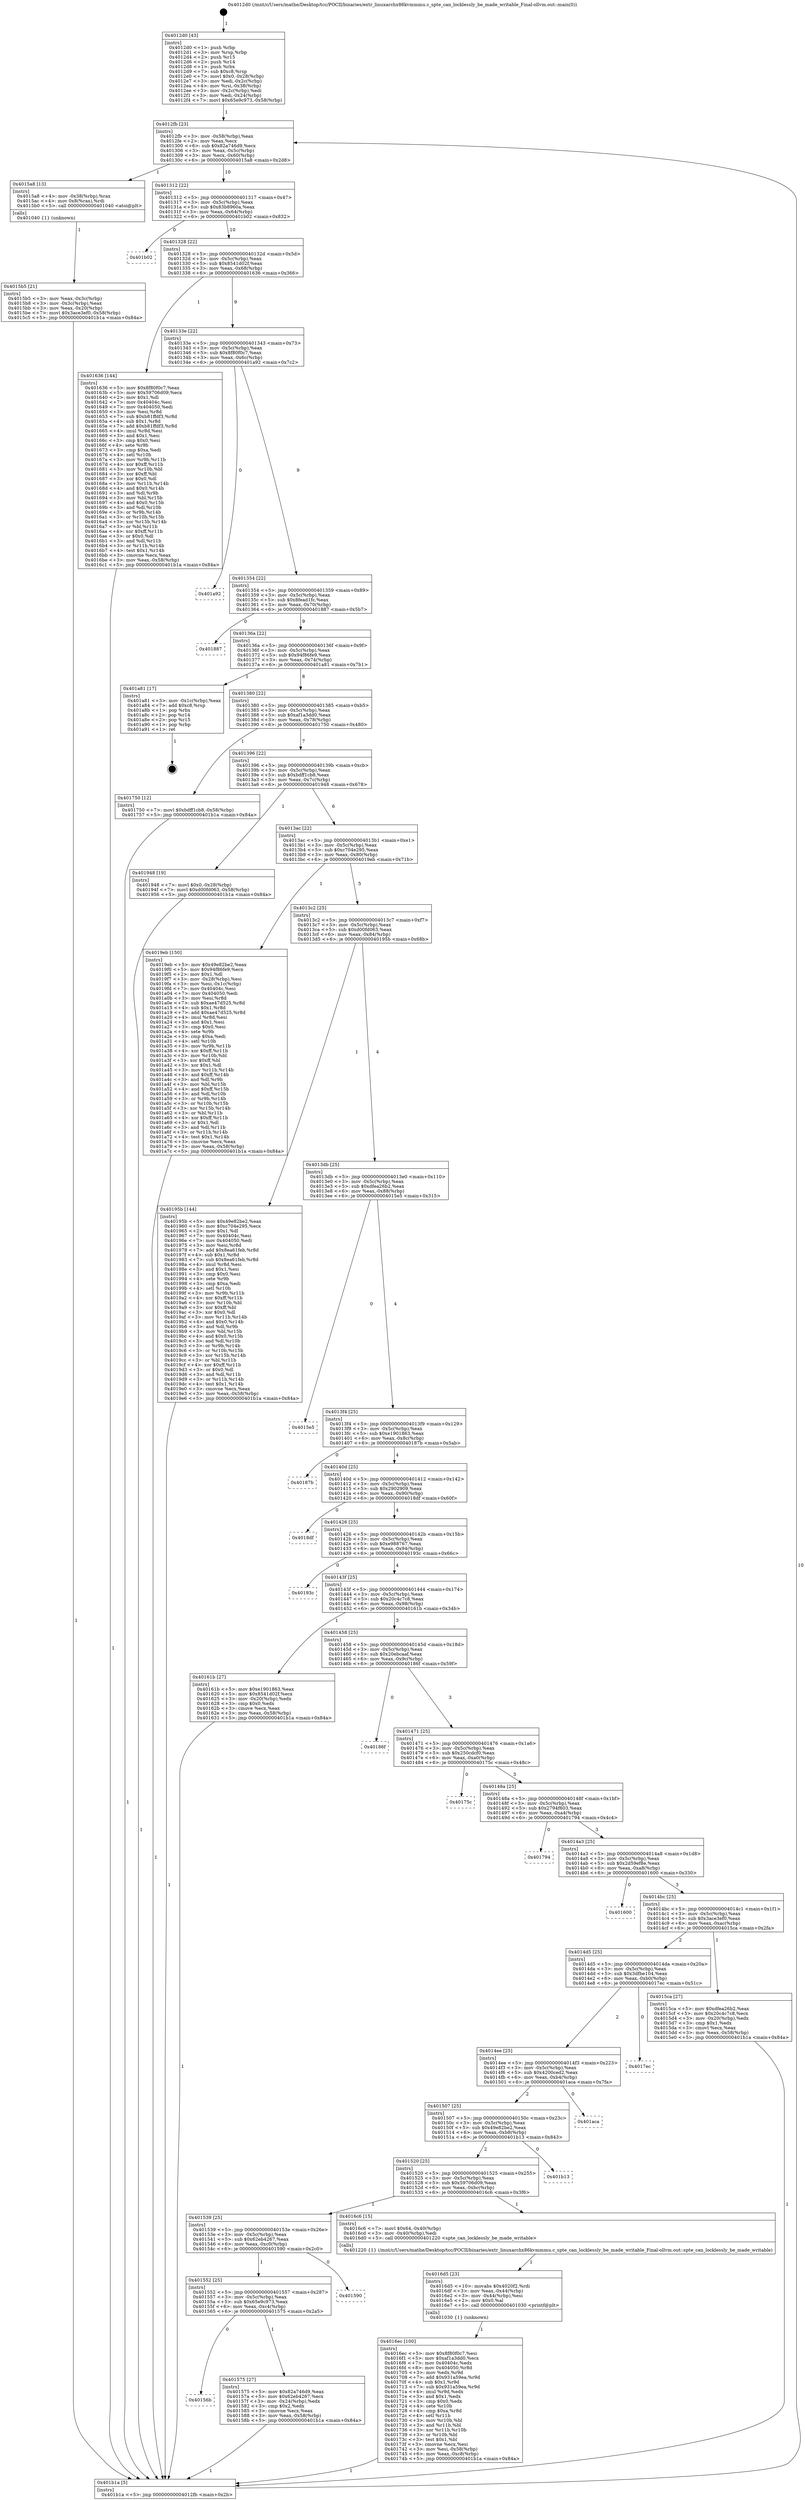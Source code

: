 digraph "0x4012d0" {
  label = "0x4012d0 (/mnt/c/Users/mathe/Desktop/tcc/POCII/binaries/extr_linuxarchx86kvmmmu.c_spte_can_locklessly_be_made_writable_Final-ollvm.out::main(0))"
  labelloc = "t"
  node[shape=record]

  Entry [label="",width=0.3,height=0.3,shape=circle,fillcolor=black,style=filled]
  "0x4012fb" [label="{
     0x4012fb [23]\l
     | [instrs]\l
     &nbsp;&nbsp;0x4012fb \<+3\>: mov -0x58(%rbp),%eax\l
     &nbsp;&nbsp;0x4012fe \<+2\>: mov %eax,%ecx\l
     &nbsp;&nbsp;0x401300 \<+6\>: sub $0x82a746d9,%ecx\l
     &nbsp;&nbsp;0x401306 \<+3\>: mov %eax,-0x5c(%rbp)\l
     &nbsp;&nbsp;0x401309 \<+3\>: mov %ecx,-0x60(%rbp)\l
     &nbsp;&nbsp;0x40130c \<+6\>: je 00000000004015a8 \<main+0x2d8\>\l
  }"]
  "0x4015a8" [label="{
     0x4015a8 [13]\l
     | [instrs]\l
     &nbsp;&nbsp;0x4015a8 \<+4\>: mov -0x38(%rbp),%rax\l
     &nbsp;&nbsp;0x4015ac \<+4\>: mov 0x8(%rax),%rdi\l
     &nbsp;&nbsp;0x4015b0 \<+5\>: call 0000000000401040 \<atoi@plt\>\l
     | [calls]\l
     &nbsp;&nbsp;0x401040 \{1\} (unknown)\l
  }"]
  "0x401312" [label="{
     0x401312 [22]\l
     | [instrs]\l
     &nbsp;&nbsp;0x401312 \<+5\>: jmp 0000000000401317 \<main+0x47\>\l
     &nbsp;&nbsp;0x401317 \<+3\>: mov -0x5c(%rbp),%eax\l
     &nbsp;&nbsp;0x40131a \<+5\>: sub $0x83b8960a,%eax\l
     &nbsp;&nbsp;0x40131f \<+3\>: mov %eax,-0x64(%rbp)\l
     &nbsp;&nbsp;0x401322 \<+6\>: je 0000000000401b02 \<main+0x832\>\l
  }"]
  Exit [label="",width=0.3,height=0.3,shape=circle,fillcolor=black,style=filled,peripheries=2]
  "0x401b02" [label="{
     0x401b02\l
  }", style=dashed]
  "0x401328" [label="{
     0x401328 [22]\l
     | [instrs]\l
     &nbsp;&nbsp;0x401328 \<+5\>: jmp 000000000040132d \<main+0x5d\>\l
     &nbsp;&nbsp;0x40132d \<+3\>: mov -0x5c(%rbp),%eax\l
     &nbsp;&nbsp;0x401330 \<+5\>: sub $0x8541d02f,%eax\l
     &nbsp;&nbsp;0x401335 \<+3\>: mov %eax,-0x68(%rbp)\l
     &nbsp;&nbsp;0x401338 \<+6\>: je 0000000000401636 \<main+0x366\>\l
  }"]
  "0x4016ec" [label="{
     0x4016ec [100]\l
     | [instrs]\l
     &nbsp;&nbsp;0x4016ec \<+5\>: mov $0x8f80f0c7,%esi\l
     &nbsp;&nbsp;0x4016f1 \<+5\>: mov $0xaf1a3dd0,%ecx\l
     &nbsp;&nbsp;0x4016f6 \<+7\>: mov 0x40404c,%edx\l
     &nbsp;&nbsp;0x4016fd \<+8\>: mov 0x404050,%r8d\l
     &nbsp;&nbsp;0x401705 \<+3\>: mov %edx,%r9d\l
     &nbsp;&nbsp;0x401708 \<+7\>: add $0x931a59ea,%r9d\l
     &nbsp;&nbsp;0x40170f \<+4\>: sub $0x1,%r9d\l
     &nbsp;&nbsp;0x401713 \<+7\>: sub $0x931a59ea,%r9d\l
     &nbsp;&nbsp;0x40171a \<+4\>: imul %r9d,%edx\l
     &nbsp;&nbsp;0x40171e \<+3\>: and $0x1,%edx\l
     &nbsp;&nbsp;0x401721 \<+3\>: cmp $0x0,%edx\l
     &nbsp;&nbsp;0x401724 \<+4\>: sete %r10b\l
     &nbsp;&nbsp;0x401728 \<+4\>: cmp $0xa,%r8d\l
     &nbsp;&nbsp;0x40172c \<+4\>: setl %r11b\l
     &nbsp;&nbsp;0x401730 \<+3\>: mov %r10b,%bl\l
     &nbsp;&nbsp;0x401733 \<+3\>: and %r11b,%bl\l
     &nbsp;&nbsp;0x401736 \<+3\>: xor %r11b,%r10b\l
     &nbsp;&nbsp;0x401739 \<+3\>: or %r10b,%bl\l
     &nbsp;&nbsp;0x40173c \<+3\>: test $0x1,%bl\l
     &nbsp;&nbsp;0x40173f \<+3\>: cmovne %ecx,%esi\l
     &nbsp;&nbsp;0x401742 \<+3\>: mov %esi,-0x58(%rbp)\l
     &nbsp;&nbsp;0x401745 \<+6\>: mov %eax,-0xc8(%rbp)\l
     &nbsp;&nbsp;0x40174b \<+5\>: jmp 0000000000401b1a \<main+0x84a\>\l
  }"]
  "0x401636" [label="{
     0x401636 [144]\l
     | [instrs]\l
     &nbsp;&nbsp;0x401636 \<+5\>: mov $0x8f80f0c7,%eax\l
     &nbsp;&nbsp;0x40163b \<+5\>: mov $0x59706d09,%ecx\l
     &nbsp;&nbsp;0x401640 \<+2\>: mov $0x1,%dl\l
     &nbsp;&nbsp;0x401642 \<+7\>: mov 0x40404c,%esi\l
     &nbsp;&nbsp;0x401649 \<+7\>: mov 0x404050,%edi\l
     &nbsp;&nbsp;0x401650 \<+3\>: mov %esi,%r8d\l
     &nbsp;&nbsp;0x401653 \<+7\>: sub $0xb81ffdf3,%r8d\l
     &nbsp;&nbsp;0x40165a \<+4\>: sub $0x1,%r8d\l
     &nbsp;&nbsp;0x40165e \<+7\>: add $0xb81ffdf3,%r8d\l
     &nbsp;&nbsp;0x401665 \<+4\>: imul %r8d,%esi\l
     &nbsp;&nbsp;0x401669 \<+3\>: and $0x1,%esi\l
     &nbsp;&nbsp;0x40166c \<+3\>: cmp $0x0,%esi\l
     &nbsp;&nbsp;0x40166f \<+4\>: sete %r9b\l
     &nbsp;&nbsp;0x401673 \<+3\>: cmp $0xa,%edi\l
     &nbsp;&nbsp;0x401676 \<+4\>: setl %r10b\l
     &nbsp;&nbsp;0x40167a \<+3\>: mov %r9b,%r11b\l
     &nbsp;&nbsp;0x40167d \<+4\>: xor $0xff,%r11b\l
     &nbsp;&nbsp;0x401681 \<+3\>: mov %r10b,%bl\l
     &nbsp;&nbsp;0x401684 \<+3\>: xor $0xff,%bl\l
     &nbsp;&nbsp;0x401687 \<+3\>: xor $0x0,%dl\l
     &nbsp;&nbsp;0x40168a \<+3\>: mov %r11b,%r14b\l
     &nbsp;&nbsp;0x40168d \<+4\>: and $0x0,%r14b\l
     &nbsp;&nbsp;0x401691 \<+3\>: and %dl,%r9b\l
     &nbsp;&nbsp;0x401694 \<+3\>: mov %bl,%r15b\l
     &nbsp;&nbsp;0x401697 \<+4\>: and $0x0,%r15b\l
     &nbsp;&nbsp;0x40169b \<+3\>: and %dl,%r10b\l
     &nbsp;&nbsp;0x40169e \<+3\>: or %r9b,%r14b\l
     &nbsp;&nbsp;0x4016a1 \<+3\>: or %r10b,%r15b\l
     &nbsp;&nbsp;0x4016a4 \<+3\>: xor %r15b,%r14b\l
     &nbsp;&nbsp;0x4016a7 \<+3\>: or %bl,%r11b\l
     &nbsp;&nbsp;0x4016aa \<+4\>: xor $0xff,%r11b\l
     &nbsp;&nbsp;0x4016ae \<+3\>: or $0x0,%dl\l
     &nbsp;&nbsp;0x4016b1 \<+3\>: and %dl,%r11b\l
     &nbsp;&nbsp;0x4016b4 \<+3\>: or %r11b,%r14b\l
     &nbsp;&nbsp;0x4016b7 \<+4\>: test $0x1,%r14b\l
     &nbsp;&nbsp;0x4016bb \<+3\>: cmovne %ecx,%eax\l
     &nbsp;&nbsp;0x4016be \<+3\>: mov %eax,-0x58(%rbp)\l
     &nbsp;&nbsp;0x4016c1 \<+5\>: jmp 0000000000401b1a \<main+0x84a\>\l
  }"]
  "0x40133e" [label="{
     0x40133e [22]\l
     | [instrs]\l
     &nbsp;&nbsp;0x40133e \<+5\>: jmp 0000000000401343 \<main+0x73\>\l
     &nbsp;&nbsp;0x401343 \<+3\>: mov -0x5c(%rbp),%eax\l
     &nbsp;&nbsp;0x401346 \<+5\>: sub $0x8f80f0c7,%eax\l
     &nbsp;&nbsp;0x40134b \<+3\>: mov %eax,-0x6c(%rbp)\l
     &nbsp;&nbsp;0x40134e \<+6\>: je 0000000000401a92 \<main+0x7c2\>\l
  }"]
  "0x4016d5" [label="{
     0x4016d5 [23]\l
     | [instrs]\l
     &nbsp;&nbsp;0x4016d5 \<+10\>: movabs $0x4020f2,%rdi\l
     &nbsp;&nbsp;0x4016df \<+3\>: mov %eax,-0x44(%rbp)\l
     &nbsp;&nbsp;0x4016e2 \<+3\>: mov -0x44(%rbp),%esi\l
     &nbsp;&nbsp;0x4016e5 \<+2\>: mov $0x0,%al\l
     &nbsp;&nbsp;0x4016e7 \<+5\>: call 0000000000401030 \<printf@plt\>\l
     | [calls]\l
     &nbsp;&nbsp;0x401030 \{1\} (unknown)\l
  }"]
  "0x401a92" [label="{
     0x401a92\l
  }", style=dashed]
  "0x401354" [label="{
     0x401354 [22]\l
     | [instrs]\l
     &nbsp;&nbsp;0x401354 \<+5\>: jmp 0000000000401359 \<main+0x89\>\l
     &nbsp;&nbsp;0x401359 \<+3\>: mov -0x5c(%rbp),%eax\l
     &nbsp;&nbsp;0x40135c \<+5\>: sub $0x8fead1fc,%eax\l
     &nbsp;&nbsp;0x401361 \<+3\>: mov %eax,-0x70(%rbp)\l
     &nbsp;&nbsp;0x401364 \<+6\>: je 0000000000401887 \<main+0x5b7\>\l
  }"]
  "0x4015b5" [label="{
     0x4015b5 [21]\l
     | [instrs]\l
     &nbsp;&nbsp;0x4015b5 \<+3\>: mov %eax,-0x3c(%rbp)\l
     &nbsp;&nbsp;0x4015b8 \<+3\>: mov -0x3c(%rbp),%eax\l
     &nbsp;&nbsp;0x4015bb \<+3\>: mov %eax,-0x20(%rbp)\l
     &nbsp;&nbsp;0x4015be \<+7\>: movl $0x3ace3ef0,-0x58(%rbp)\l
     &nbsp;&nbsp;0x4015c5 \<+5\>: jmp 0000000000401b1a \<main+0x84a\>\l
  }"]
  "0x401887" [label="{
     0x401887\l
  }", style=dashed]
  "0x40136a" [label="{
     0x40136a [22]\l
     | [instrs]\l
     &nbsp;&nbsp;0x40136a \<+5\>: jmp 000000000040136f \<main+0x9f\>\l
     &nbsp;&nbsp;0x40136f \<+3\>: mov -0x5c(%rbp),%eax\l
     &nbsp;&nbsp;0x401372 \<+5\>: sub $0x94f86fe9,%eax\l
     &nbsp;&nbsp;0x401377 \<+3\>: mov %eax,-0x74(%rbp)\l
     &nbsp;&nbsp;0x40137a \<+6\>: je 0000000000401a81 \<main+0x7b1\>\l
  }"]
  "0x4012d0" [label="{
     0x4012d0 [43]\l
     | [instrs]\l
     &nbsp;&nbsp;0x4012d0 \<+1\>: push %rbp\l
     &nbsp;&nbsp;0x4012d1 \<+3\>: mov %rsp,%rbp\l
     &nbsp;&nbsp;0x4012d4 \<+2\>: push %r15\l
     &nbsp;&nbsp;0x4012d6 \<+2\>: push %r14\l
     &nbsp;&nbsp;0x4012d8 \<+1\>: push %rbx\l
     &nbsp;&nbsp;0x4012d9 \<+7\>: sub $0xc8,%rsp\l
     &nbsp;&nbsp;0x4012e0 \<+7\>: movl $0x0,-0x28(%rbp)\l
     &nbsp;&nbsp;0x4012e7 \<+3\>: mov %edi,-0x2c(%rbp)\l
     &nbsp;&nbsp;0x4012ea \<+4\>: mov %rsi,-0x38(%rbp)\l
     &nbsp;&nbsp;0x4012ee \<+3\>: mov -0x2c(%rbp),%edi\l
     &nbsp;&nbsp;0x4012f1 \<+3\>: mov %edi,-0x24(%rbp)\l
     &nbsp;&nbsp;0x4012f4 \<+7\>: movl $0x65e9c973,-0x58(%rbp)\l
  }"]
  "0x401a81" [label="{
     0x401a81 [17]\l
     | [instrs]\l
     &nbsp;&nbsp;0x401a81 \<+3\>: mov -0x1c(%rbp),%eax\l
     &nbsp;&nbsp;0x401a84 \<+7\>: add $0xc8,%rsp\l
     &nbsp;&nbsp;0x401a8b \<+1\>: pop %rbx\l
     &nbsp;&nbsp;0x401a8c \<+2\>: pop %r14\l
     &nbsp;&nbsp;0x401a8e \<+2\>: pop %r15\l
     &nbsp;&nbsp;0x401a90 \<+1\>: pop %rbp\l
     &nbsp;&nbsp;0x401a91 \<+1\>: ret\l
  }"]
  "0x401380" [label="{
     0x401380 [22]\l
     | [instrs]\l
     &nbsp;&nbsp;0x401380 \<+5\>: jmp 0000000000401385 \<main+0xb5\>\l
     &nbsp;&nbsp;0x401385 \<+3\>: mov -0x5c(%rbp),%eax\l
     &nbsp;&nbsp;0x401388 \<+5\>: sub $0xaf1a3dd0,%eax\l
     &nbsp;&nbsp;0x40138d \<+3\>: mov %eax,-0x78(%rbp)\l
     &nbsp;&nbsp;0x401390 \<+6\>: je 0000000000401750 \<main+0x480\>\l
  }"]
  "0x401b1a" [label="{
     0x401b1a [5]\l
     | [instrs]\l
     &nbsp;&nbsp;0x401b1a \<+5\>: jmp 00000000004012fb \<main+0x2b\>\l
  }"]
  "0x401750" [label="{
     0x401750 [12]\l
     | [instrs]\l
     &nbsp;&nbsp;0x401750 \<+7\>: movl $0xbdff1cb8,-0x58(%rbp)\l
     &nbsp;&nbsp;0x401757 \<+5\>: jmp 0000000000401b1a \<main+0x84a\>\l
  }"]
  "0x401396" [label="{
     0x401396 [22]\l
     | [instrs]\l
     &nbsp;&nbsp;0x401396 \<+5\>: jmp 000000000040139b \<main+0xcb\>\l
     &nbsp;&nbsp;0x40139b \<+3\>: mov -0x5c(%rbp),%eax\l
     &nbsp;&nbsp;0x40139e \<+5\>: sub $0xbdff1cb8,%eax\l
     &nbsp;&nbsp;0x4013a3 \<+3\>: mov %eax,-0x7c(%rbp)\l
     &nbsp;&nbsp;0x4013a6 \<+6\>: je 0000000000401948 \<main+0x678\>\l
  }"]
  "0x40156b" [label="{
     0x40156b\l
  }", style=dashed]
  "0x401948" [label="{
     0x401948 [19]\l
     | [instrs]\l
     &nbsp;&nbsp;0x401948 \<+7\>: movl $0x0,-0x28(%rbp)\l
     &nbsp;&nbsp;0x40194f \<+7\>: movl $0xd00fd063,-0x58(%rbp)\l
     &nbsp;&nbsp;0x401956 \<+5\>: jmp 0000000000401b1a \<main+0x84a\>\l
  }"]
  "0x4013ac" [label="{
     0x4013ac [22]\l
     | [instrs]\l
     &nbsp;&nbsp;0x4013ac \<+5\>: jmp 00000000004013b1 \<main+0xe1\>\l
     &nbsp;&nbsp;0x4013b1 \<+3\>: mov -0x5c(%rbp),%eax\l
     &nbsp;&nbsp;0x4013b4 \<+5\>: sub $0xc704e295,%eax\l
     &nbsp;&nbsp;0x4013b9 \<+3\>: mov %eax,-0x80(%rbp)\l
     &nbsp;&nbsp;0x4013bc \<+6\>: je 00000000004019eb \<main+0x71b\>\l
  }"]
  "0x401575" [label="{
     0x401575 [27]\l
     | [instrs]\l
     &nbsp;&nbsp;0x401575 \<+5\>: mov $0x82a746d9,%eax\l
     &nbsp;&nbsp;0x40157a \<+5\>: mov $0x62eb4267,%ecx\l
     &nbsp;&nbsp;0x40157f \<+3\>: mov -0x24(%rbp),%edx\l
     &nbsp;&nbsp;0x401582 \<+3\>: cmp $0x2,%edx\l
     &nbsp;&nbsp;0x401585 \<+3\>: cmovne %ecx,%eax\l
     &nbsp;&nbsp;0x401588 \<+3\>: mov %eax,-0x58(%rbp)\l
     &nbsp;&nbsp;0x40158b \<+5\>: jmp 0000000000401b1a \<main+0x84a\>\l
  }"]
  "0x4019eb" [label="{
     0x4019eb [150]\l
     | [instrs]\l
     &nbsp;&nbsp;0x4019eb \<+5\>: mov $0x49e82be2,%eax\l
     &nbsp;&nbsp;0x4019f0 \<+5\>: mov $0x94f86fe9,%ecx\l
     &nbsp;&nbsp;0x4019f5 \<+2\>: mov $0x1,%dl\l
     &nbsp;&nbsp;0x4019f7 \<+3\>: mov -0x28(%rbp),%esi\l
     &nbsp;&nbsp;0x4019fa \<+3\>: mov %esi,-0x1c(%rbp)\l
     &nbsp;&nbsp;0x4019fd \<+7\>: mov 0x40404c,%esi\l
     &nbsp;&nbsp;0x401a04 \<+7\>: mov 0x404050,%edi\l
     &nbsp;&nbsp;0x401a0b \<+3\>: mov %esi,%r8d\l
     &nbsp;&nbsp;0x401a0e \<+7\>: sub $0xae47d525,%r8d\l
     &nbsp;&nbsp;0x401a15 \<+4\>: sub $0x1,%r8d\l
     &nbsp;&nbsp;0x401a19 \<+7\>: add $0xae47d525,%r8d\l
     &nbsp;&nbsp;0x401a20 \<+4\>: imul %r8d,%esi\l
     &nbsp;&nbsp;0x401a24 \<+3\>: and $0x1,%esi\l
     &nbsp;&nbsp;0x401a27 \<+3\>: cmp $0x0,%esi\l
     &nbsp;&nbsp;0x401a2a \<+4\>: sete %r9b\l
     &nbsp;&nbsp;0x401a2e \<+3\>: cmp $0xa,%edi\l
     &nbsp;&nbsp;0x401a31 \<+4\>: setl %r10b\l
     &nbsp;&nbsp;0x401a35 \<+3\>: mov %r9b,%r11b\l
     &nbsp;&nbsp;0x401a38 \<+4\>: xor $0xff,%r11b\l
     &nbsp;&nbsp;0x401a3c \<+3\>: mov %r10b,%bl\l
     &nbsp;&nbsp;0x401a3f \<+3\>: xor $0xff,%bl\l
     &nbsp;&nbsp;0x401a42 \<+3\>: xor $0x1,%dl\l
     &nbsp;&nbsp;0x401a45 \<+3\>: mov %r11b,%r14b\l
     &nbsp;&nbsp;0x401a48 \<+4\>: and $0xff,%r14b\l
     &nbsp;&nbsp;0x401a4c \<+3\>: and %dl,%r9b\l
     &nbsp;&nbsp;0x401a4f \<+3\>: mov %bl,%r15b\l
     &nbsp;&nbsp;0x401a52 \<+4\>: and $0xff,%r15b\l
     &nbsp;&nbsp;0x401a56 \<+3\>: and %dl,%r10b\l
     &nbsp;&nbsp;0x401a59 \<+3\>: or %r9b,%r14b\l
     &nbsp;&nbsp;0x401a5c \<+3\>: or %r10b,%r15b\l
     &nbsp;&nbsp;0x401a5f \<+3\>: xor %r15b,%r14b\l
     &nbsp;&nbsp;0x401a62 \<+3\>: or %bl,%r11b\l
     &nbsp;&nbsp;0x401a65 \<+4\>: xor $0xff,%r11b\l
     &nbsp;&nbsp;0x401a69 \<+3\>: or $0x1,%dl\l
     &nbsp;&nbsp;0x401a6c \<+3\>: and %dl,%r11b\l
     &nbsp;&nbsp;0x401a6f \<+3\>: or %r11b,%r14b\l
     &nbsp;&nbsp;0x401a72 \<+4\>: test $0x1,%r14b\l
     &nbsp;&nbsp;0x401a76 \<+3\>: cmovne %ecx,%eax\l
     &nbsp;&nbsp;0x401a79 \<+3\>: mov %eax,-0x58(%rbp)\l
     &nbsp;&nbsp;0x401a7c \<+5\>: jmp 0000000000401b1a \<main+0x84a\>\l
  }"]
  "0x4013c2" [label="{
     0x4013c2 [25]\l
     | [instrs]\l
     &nbsp;&nbsp;0x4013c2 \<+5\>: jmp 00000000004013c7 \<main+0xf7\>\l
     &nbsp;&nbsp;0x4013c7 \<+3\>: mov -0x5c(%rbp),%eax\l
     &nbsp;&nbsp;0x4013ca \<+5\>: sub $0xd00fd063,%eax\l
     &nbsp;&nbsp;0x4013cf \<+6\>: mov %eax,-0x84(%rbp)\l
     &nbsp;&nbsp;0x4013d5 \<+6\>: je 000000000040195b \<main+0x68b\>\l
  }"]
  "0x401552" [label="{
     0x401552 [25]\l
     | [instrs]\l
     &nbsp;&nbsp;0x401552 \<+5\>: jmp 0000000000401557 \<main+0x287\>\l
     &nbsp;&nbsp;0x401557 \<+3\>: mov -0x5c(%rbp),%eax\l
     &nbsp;&nbsp;0x40155a \<+5\>: sub $0x65e9c973,%eax\l
     &nbsp;&nbsp;0x40155f \<+6\>: mov %eax,-0xc4(%rbp)\l
     &nbsp;&nbsp;0x401565 \<+6\>: je 0000000000401575 \<main+0x2a5\>\l
  }"]
  "0x40195b" [label="{
     0x40195b [144]\l
     | [instrs]\l
     &nbsp;&nbsp;0x40195b \<+5\>: mov $0x49e82be2,%eax\l
     &nbsp;&nbsp;0x401960 \<+5\>: mov $0xc704e295,%ecx\l
     &nbsp;&nbsp;0x401965 \<+2\>: mov $0x1,%dl\l
     &nbsp;&nbsp;0x401967 \<+7\>: mov 0x40404c,%esi\l
     &nbsp;&nbsp;0x40196e \<+7\>: mov 0x404050,%edi\l
     &nbsp;&nbsp;0x401975 \<+3\>: mov %esi,%r8d\l
     &nbsp;&nbsp;0x401978 \<+7\>: add $0x8ea61feb,%r8d\l
     &nbsp;&nbsp;0x40197f \<+4\>: sub $0x1,%r8d\l
     &nbsp;&nbsp;0x401983 \<+7\>: sub $0x8ea61feb,%r8d\l
     &nbsp;&nbsp;0x40198a \<+4\>: imul %r8d,%esi\l
     &nbsp;&nbsp;0x40198e \<+3\>: and $0x1,%esi\l
     &nbsp;&nbsp;0x401991 \<+3\>: cmp $0x0,%esi\l
     &nbsp;&nbsp;0x401994 \<+4\>: sete %r9b\l
     &nbsp;&nbsp;0x401998 \<+3\>: cmp $0xa,%edi\l
     &nbsp;&nbsp;0x40199b \<+4\>: setl %r10b\l
     &nbsp;&nbsp;0x40199f \<+3\>: mov %r9b,%r11b\l
     &nbsp;&nbsp;0x4019a2 \<+4\>: xor $0xff,%r11b\l
     &nbsp;&nbsp;0x4019a6 \<+3\>: mov %r10b,%bl\l
     &nbsp;&nbsp;0x4019a9 \<+3\>: xor $0xff,%bl\l
     &nbsp;&nbsp;0x4019ac \<+3\>: xor $0x0,%dl\l
     &nbsp;&nbsp;0x4019af \<+3\>: mov %r11b,%r14b\l
     &nbsp;&nbsp;0x4019b2 \<+4\>: and $0x0,%r14b\l
     &nbsp;&nbsp;0x4019b6 \<+3\>: and %dl,%r9b\l
     &nbsp;&nbsp;0x4019b9 \<+3\>: mov %bl,%r15b\l
     &nbsp;&nbsp;0x4019bc \<+4\>: and $0x0,%r15b\l
     &nbsp;&nbsp;0x4019c0 \<+3\>: and %dl,%r10b\l
     &nbsp;&nbsp;0x4019c3 \<+3\>: or %r9b,%r14b\l
     &nbsp;&nbsp;0x4019c6 \<+3\>: or %r10b,%r15b\l
     &nbsp;&nbsp;0x4019c9 \<+3\>: xor %r15b,%r14b\l
     &nbsp;&nbsp;0x4019cc \<+3\>: or %bl,%r11b\l
     &nbsp;&nbsp;0x4019cf \<+4\>: xor $0xff,%r11b\l
     &nbsp;&nbsp;0x4019d3 \<+3\>: or $0x0,%dl\l
     &nbsp;&nbsp;0x4019d6 \<+3\>: and %dl,%r11b\l
     &nbsp;&nbsp;0x4019d9 \<+3\>: or %r11b,%r14b\l
     &nbsp;&nbsp;0x4019dc \<+4\>: test $0x1,%r14b\l
     &nbsp;&nbsp;0x4019e0 \<+3\>: cmovne %ecx,%eax\l
     &nbsp;&nbsp;0x4019e3 \<+3\>: mov %eax,-0x58(%rbp)\l
     &nbsp;&nbsp;0x4019e6 \<+5\>: jmp 0000000000401b1a \<main+0x84a\>\l
  }"]
  "0x4013db" [label="{
     0x4013db [25]\l
     | [instrs]\l
     &nbsp;&nbsp;0x4013db \<+5\>: jmp 00000000004013e0 \<main+0x110\>\l
     &nbsp;&nbsp;0x4013e0 \<+3\>: mov -0x5c(%rbp),%eax\l
     &nbsp;&nbsp;0x4013e3 \<+5\>: sub $0xdfea26b2,%eax\l
     &nbsp;&nbsp;0x4013e8 \<+6\>: mov %eax,-0x88(%rbp)\l
     &nbsp;&nbsp;0x4013ee \<+6\>: je 00000000004015e5 \<main+0x315\>\l
  }"]
  "0x401590" [label="{
     0x401590\l
  }", style=dashed]
  "0x4015e5" [label="{
     0x4015e5\l
  }", style=dashed]
  "0x4013f4" [label="{
     0x4013f4 [25]\l
     | [instrs]\l
     &nbsp;&nbsp;0x4013f4 \<+5\>: jmp 00000000004013f9 \<main+0x129\>\l
     &nbsp;&nbsp;0x4013f9 \<+3\>: mov -0x5c(%rbp),%eax\l
     &nbsp;&nbsp;0x4013fc \<+5\>: sub $0xe1901863,%eax\l
     &nbsp;&nbsp;0x401401 \<+6\>: mov %eax,-0x8c(%rbp)\l
     &nbsp;&nbsp;0x401407 \<+6\>: je 000000000040187b \<main+0x5ab\>\l
  }"]
  "0x401539" [label="{
     0x401539 [25]\l
     | [instrs]\l
     &nbsp;&nbsp;0x401539 \<+5\>: jmp 000000000040153e \<main+0x26e\>\l
     &nbsp;&nbsp;0x40153e \<+3\>: mov -0x5c(%rbp),%eax\l
     &nbsp;&nbsp;0x401541 \<+5\>: sub $0x62eb4267,%eax\l
     &nbsp;&nbsp;0x401546 \<+6\>: mov %eax,-0xc0(%rbp)\l
     &nbsp;&nbsp;0x40154c \<+6\>: je 0000000000401590 \<main+0x2c0\>\l
  }"]
  "0x40187b" [label="{
     0x40187b\l
  }", style=dashed]
  "0x40140d" [label="{
     0x40140d [25]\l
     | [instrs]\l
     &nbsp;&nbsp;0x40140d \<+5\>: jmp 0000000000401412 \<main+0x142\>\l
     &nbsp;&nbsp;0x401412 \<+3\>: mov -0x5c(%rbp),%eax\l
     &nbsp;&nbsp;0x401415 \<+5\>: sub $0x2902909,%eax\l
     &nbsp;&nbsp;0x40141a \<+6\>: mov %eax,-0x90(%rbp)\l
     &nbsp;&nbsp;0x401420 \<+6\>: je 00000000004018df \<main+0x60f\>\l
  }"]
  "0x4016c6" [label="{
     0x4016c6 [15]\l
     | [instrs]\l
     &nbsp;&nbsp;0x4016c6 \<+7\>: movl $0x64,-0x40(%rbp)\l
     &nbsp;&nbsp;0x4016cd \<+3\>: mov -0x40(%rbp),%edi\l
     &nbsp;&nbsp;0x4016d0 \<+5\>: call 0000000000401220 \<spte_can_locklessly_be_made_writable\>\l
     | [calls]\l
     &nbsp;&nbsp;0x401220 \{1\} (/mnt/c/Users/mathe/Desktop/tcc/POCII/binaries/extr_linuxarchx86kvmmmu.c_spte_can_locklessly_be_made_writable_Final-ollvm.out::spte_can_locklessly_be_made_writable)\l
  }"]
  "0x4018df" [label="{
     0x4018df\l
  }", style=dashed]
  "0x401426" [label="{
     0x401426 [25]\l
     | [instrs]\l
     &nbsp;&nbsp;0x401426 \<+5\>: jmp 000000000040142b \<main+0x15b\>\l
     &nbsp;&nbsp;0x40142b \<+3\>: mov -0x5c(%rbp),%eax\l
     &nbsp;&nbsp;0x40142e \<+5\>: sub $0xe988767,%eax\l
     &nbsp;&nbsp;0x401433 \<+6\>: mov %eax,-0x94(%rbp)\l
     &nbsp;&nbsp;0x401439 \<+6\>: je 000000000040193c \<main+0x66c\>\l
  }"]
  "0x401520" [label="{
     0x401520 [25]\l
     | [instrs]\l
     &nbsp;&nbsp;0x401520 \<+5\>: jmp 0000000000401525 \<main+0x255\>\l
     &nbsp;&nbsp;0x401525 \<+3\>: mov -0x5c(%rbp),%eax\l
     &nbsp;&nbsp;0x401528 \<+5\>: sub $0x59706d09,%eax\l
     &nbsp;&nbsp;0x40152d \<+6\>: mov %eax,-0xbc(%rbp)\l
     &nbsp;&nbsp;0x401533 \<+6\>: je 00000000004016c6 \<main+0x3f6\>\l
  }"]
  "0x40193c" [label="{
     0x40193c\l
  }", style=dashed]
  "0x40143f" [label="{
     0x40143f [25]\l
     | [instrs]\l
     &nbsp;&nbsp;0x40143f \<+5\>: jmp 0000000000401444 \<main+0x174\>\l
     &nbsp;&nbsp;0x401444 \<+3\>: mov -0x5c(%rbp),%eax\l
     &nbsp;&nbsp;0x401447 \<+5\>: sub $0x20c4c7c8,%eax\l
     &nbsp;&nbsp;0x40144c \<+6\>: mov %eax,-0x98(%rbp)\l
     &nbsp;&nbsp;0x401452 \<+6\>: je 000000000040161b \<main+0x34b\>\l
  }"]
  "0x401b13" [label="{
     0x401b13\l
  }", style=dashed]
  "0x40161b" [label="{
     0x40161b [27]\l
     | [instrs]\l
     &nbsp;&nbsp;0x40161b \<+5\>: mov $0xe1901863,%eax\l
     &nbsp;&nbsp;0x401620 \<+5\>: mov $0x8541d02f,%ecx\l
     &nbsp;&nbsp;0x401625 \<+3\>: mov -0x20(%rbp),%edx\l
     &nbsp;&nbsp;0x401628 \<+3\>: cmp $0x0,%edx\l
     &nbsp;&nbsp;0x40162b \<+3\>: cmove %ecx,%eax\l
     &nbsp;&nbsp;0x40162e \<+3\>: mov %eax,-0x58(%rbp)\l
     &nbsp;&nbsp;0x401631 \<+5\>: jmp 0000000000401b1a \<main+0x84a\>\l
  }"]
  "0x401458" [label="{
     0x401458 [25]\l
     | [instrs]\l
     &nbsp;&nbsp;0x401458 \<+5\>: jmp 000000000040145d \<main+0x18d\>\l
     &nbsp;&nbsp;0x40145d \<+3\>: mov -0x5c(%rbp),%eax\l
     &nbsp;&nbsp;0x401460 \<+5\>: sub $0x20ebcaaf,%eax\l
     &nbsp;&nbsp;0x401465 \<+6\>: mov %eax,-0x9c(%rbp)\l
     &nbsp;&nbsp;0x40146b \<+6\>: je 000000000040186f \<main+0x59f\>\l
  }"]
  "0x401507" [label="{
     0x401507 [25]\l
     | [instrs]\l
     &nbsp;&nbsp;0x401507 \<+5\>: jmp 000000000040150c \<main+0x23c\>\l
     &nbsp;&nbsp;0x40150c \<+3\>: mov -0x5c(%rbp),%eax\l
     &nbsp;&nbsp;0x40150f \<+5\>: sub $0x49e82be2,%eax\l
     &nbsp;&nbsp;0x401514 \<+6\>: mov %eax,-0xb8(%rbp)\l
     &nbsp;&nbsp;0x40151a \<+6\>: je 0000000000401b13 \<main+0x843\>\l
  }"]
  "0x40186f" [label="{
     0x40186f\l
  }", style=dashed]
  "0x401471" [label="{
     0x401471 [25]\l
     | [instrs]\l
     &nbsp;&nbsp;0x401471 \<+5\>: jmp 0000000000401476 \<main+0x1a6\>\l
     &nbsp;&nbsp;0x401476 \<+3\>: mov -0x5c(%rbp),%eax\l
     &nbsp;&nbsp;0x401479 \<+5\>: sub $0x250cdcf0,%eax\l
     &nbsp;&nbsp;0x40147e \<+6\>: mov %eax,-0xa0(%rbp)\l
     &nbsp;&nbsp;0x401484 \<+6\>: je 000000000040175c \<main+0x48c\>\l
  }"]
  "0x401aca" [label="{
     0x401aca\l
  }", style=dashed]
  "0x40175c" [label="{
     0x40175c\l
  }", style=dashed]
  "0x40148a" [label="{
     0x40148a [25]\l
     | [instrs]\l
     &nbsp;&nbsp;0x40148a \<+5\>: jmp 000000000040148f \<main+0x1bf\>\l
     &nbsp;&nbsp;0x40148f \<+3\>: mov -0x5c(%rbp),%eax\l
     &nbsp;&nbsp;0x401492 \<+5\>: sub $0x2794f603,%eax\l
     &nbsp;&nbsp;0x401497 \<+6\>: mov %eax,-0xa4(%rbp)\l
     &nbsp;&nbsp;0x40149d \<+6\>: je 0000000000401794 \<main+0x4c4\>\l
  }"]
  "0x4014ee" [label="{
     0x4014ee [25]\l
     | [instrs]\l
     &nbsp;&nbsp;0x4014ee \<+5\>: jmp 00000000004014f3 \<main+0x223\>\l
     &nbsp;&nbsp;0x4014f3 \<+3\>: mov -0x5c(%rbp),%eax\l
     &nbsp;&nbsp;0x4014f6 \<+5\>: sub $0x4200ced2,%eax\l
     &nbsp;&nbsp;0x4014fb \<+6\>: mov %eax,-0xb4(%rbp)\l
     &nbsp;&nbsp;0x401501 \<+6\>: je 0000000000401aca \<main+0x7fa\>\l
  }"]
  "0x401794" [label="{
     0x401794\l
  }", style=dashed]
  "0x4014a3" [label="{
     0x4014a3 [25]\l
     | [instrs]\l
     &nbsp;&nbsp;0x4014a3 \<+5\>: jmp 00000000004014a8 \<main+0x1d8\>\l
     &nbsp;&nbsp;0x4014a8 \<+3\>: mov -0x5c(%rbp),%eax\l
     &nbsp;&nbsp;0x4014ab \<+5\>: sub $0x2d59ef8e,%eax\l
     &nbsp;&nbsp;0x4014b0 \<+6\>: mov %eax,-0xa8(%rbp)\l
     &nbsp;&nbsp;0x4014b6 \<+6\>: je 0000000000401600 \<main+0x330\>\l
  }"]
  "0x4017ec" [label="{
     0x4017ec\l
  }", style=dashed]
  "0x401600" [label="{
     0x401600\l
  }", style=dashed]
  "0x4014bc" [label="{
     0x4014bc [25]\l
     | [instrs]\l
     &nbsp;&nbsp;0x4014bc \<+5\>: jmp 00000000004014c1 \<main+0x1f1\>\l
     &nbsp;&nbsp;0x4014c1 \<+3\>: mov -0x5c(%rbp),%eax\l
     &nbsp;&nbsp;0x4014c4 \<+5\>: sub $0x3ace3ef0,%eax\l
     &nbsp;&nbsp;0x4014c9 \<+6\>: mov %eax,-0xac(%rbp)\l
     &nbsp;&nbsp;0x4014cf \<+6\>: je 00000000004015ca \<main+0x2fa\>\l
  }"]
  "0x4014d5" [label="{
     0x4014d5 [25]\l
     | [instrs]\l
     &nbsp;&nbsp;0x4014d5 \<+5\>: jmp 00000000004014da \<main+0x20a\>\l
     &nbsp;&nbsp;0x4014da \<+3\>: mov -0x5c(%rbp),%eax\l
     &nbsp;&nbsp;0x4014dd \<+5\>: sub $0x3dfbe104,%eax\l
     &nbsp;&nbsp;0x4014e2 \<+6\>: mov %eax,-0xb0(%rbp)\l
     &nbsp;&nbsp;0x4014e8 \<+6\>: je 00000000004017ec \<main+0x51c\>\l
  }"]
  "0x4015ca" [label="{
     0x4015ca [27]\l
     | [instrs]\l
     &nbsp;&nbsp;0x4015ca \<+5\>: mov $0xdfea26b2,%eax\l
     &nbsp;&nbsp;0x4015cf \<+5\>: mov $0x20c4c7c8,%ecx\l
     &nbsp;&nbsp;0x4015d4 \<+3\>: mov -0x20(%rbp),%edx\l
     &nbsp;&nbsp;0x4015d7 \<+3\>: cmp $0x1,%edx\l
     &nbsp;&nbsp;0x4015da \<+3\>: cmovl %ecx,%eax\l
     &nbsp;&nbsp;0x4015dd \<+3\>: mov %eax,-0x58(%rbp)\l
     &nbsp;&nbsp;0x4015e0 \<+5\>: jmp 0000000000401b1a \<main+0x84a\>\l
  }"]
  Entry -> "0x4012d0" [label=" 1"]
  "0x4012fb" -> "0x4015a8" [label=" 1"]
  "0x4012fb" -> "0x401312" [label=" 10"]
  "0x401a81" -> Exit [label=" 1"]
  "0x401312" -> "0x401b02" [label=" 0"]
  "0x401312" -> "0x401328" [label=" 10"]
  "0x4019eb" -> "0x401b1a" [label=" 1"]
  "0x401328" -> "0x401636" [label=" 1"]
  "0x401328" -> "0x40133e" [label=" 9"]
  "0x40195b" -> "0x401b1a" [label=" 1"]
  "0x40133e" -> "0x401a92" [label=" 0"]
  "0x40133e" -> "0x401354" [label=" 9"]
  "0x401948" -> "0x401b1a" [label=" 1"]
  "0x401354" -> "0x401887" [label=" 0"]
  "0x401354" -> "0x40136a" [label=" 9"]
  "0x401750" -> "0x401b1a" [label=" 1"]
  "0x40136a" -> "0x401a81" [label=" 1"]
  "0x40136a" -> "0x401380" [label=" 8"]
  "0x4016ec" -> "0x401b1a" [label=" 1"]
  "0x401380" -> "0x401750" [label=" 1"]
  "0x401380" -> "0x401396" [label=" 7"]
  "0x4016d5" -> "0x4016ec" [label=" 1"]
  "0x401396" -> "0x401948" [label=" 1"]
  "0x401396" -> "0x4013ac" [label=" 6"]
  "0x4016c6" -> "0x4016d5" [label=" 1"]
  "0x4013ac" -> "0x4019eb" [label=" 1"]
  "0x4013ac" -> "0x4013c2" [label=" 5"]
  "0x401636" -> "0x401b1a" [label=" 1"]
  "0x4013c2" -> "0x40195b" [label=" 1"]
  "0x4013c2" -> "0x4013db" [label=" 4"]
  "0x4015ca" -> "0x401b1a" [label=" 1"]
  "0x4013db" -> "0x4015e5" [label=" 0"]
  "0x4013db" -> "0x4013f4" [label=" 4"]
  "0x4015b5" -> "0x401b1a" [label=" 1"]
  "0x4013f4" -> "0x40187b" [label=" 0"]
  "0x4013f4" -> "0x40140d" [label=" 4"]
  "0x401b1a" -> "0x4012fb" [label=" 10"]
  "0x40140d" -> "0x4018df" [label=" 0"]
  "0x40140d" -> "0x401426" [label=" 4"]
  "0x4012d0" -> "0x4012fb" [label=" 1"]
  "0x401426" -> "0x40193c" [label=" 0"]
  "0x401426" -> "0x40143f" [label=" 4"]
  "0x401552" -> "0x40156b" [label=" 0"]
  "0x40143f" -> "0x40161b" [label=" 1"]
  "0x40143f" -> "0x401458" [label=" 3"]
  "0x401552" -> "0x401575" [label=" 1"]
  "0x401458" -> "0x40186f" [label=" 0"]
  "0x401458" -> "0x401471" [label=" 3"]
  "0x401539" -> "0x401552" [label=" 1"]
  "0x401471" -> "0x40175c" [label=" 0"]
  "0x401471" -> "0x40148a" [label=" 3"]
  "0x401539" -> "0x401590" [label=" 0"]
  "0x40148a" -> "0x401794" [label=" 0"]
  "0x40148a" -> "0x4014a3" [label=" 3"]
  "0x401520" -> "0x401539" [label=" 1"]
  "0x4014a3" -> "0x401600" [label=" 0"]
  "0x4014a3" -> "0x4014bc" [label=" 3"]
  "0x401520" -> "0x4016c6" [label=" 1"]
  "0x4014bc" -> "0x4015ca" [label=" 1"]
  "0x4014bc" -> "0x4014d5" [label=" 2"]
  "0x401575" -> "0x401b1a" [label=" 1"]
  "0x4014d5" -> "0x4017ec" [label=" 0"]
  "0x4014d5" -> "0x4014ee" [label=" 2"]
  "0x4015a8" -> "0x4015b5" [label=" 1"]
  "0x4014ee" -> "0x401aca" [label=" 0"]
  "0x4014ee" -> "0x401507" [label=" 2"]
  "0x40161b" -> "0x401b1a" [label=" 1"]
  "0x401507" -> "0x401b13" [label=" 0"]
  "0x401507" -> "0x401520" [label=" 2"]
}
